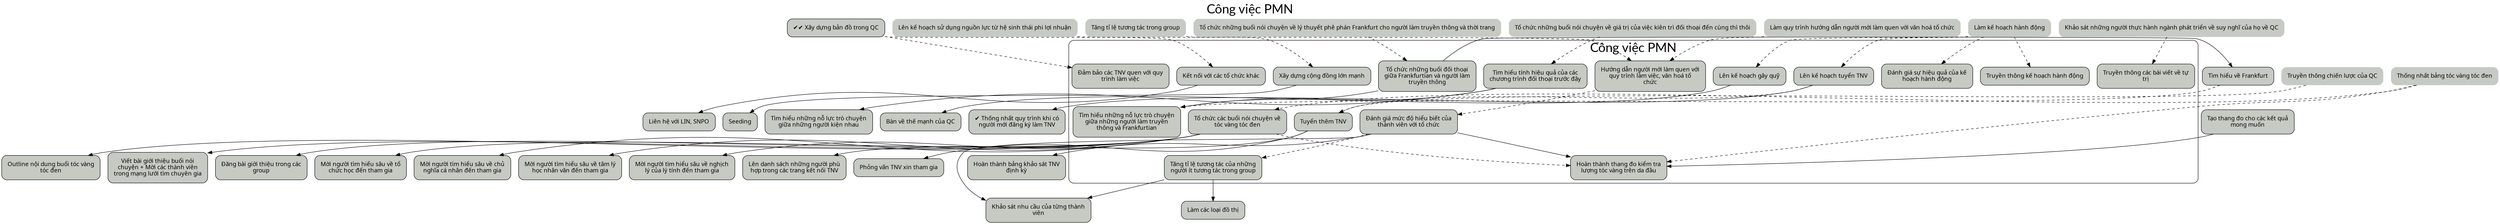 digraph "next"{

overlap=false
style=rounded
// ranksep="0.4";
label="Công việc PMN";
//sep=10
fontsize = 30
labelloc="t";
fontname="Lato";
//NODES
//====================


node [ shape=plaintext style="filled, rounded" fontname="SVN-Avo" margin=0.2 fillcolor="#c6cac3" ] //Reset style

//All masterGraph nodes

node [ shape=plaintext style="filled, rounded" fontname="SVN-Avo" margin=0.2 fillcolor="#c6cac3" ]

node [ shape=plaintext style="filled, rounded" fontname="SVN-Avo" margin=0.2 fillcolor="#c6cac3" ] //Reset style

//All Công việc thành phần nodes

node [ shape=polygon ]
"Hoàn thành thang đo kiểm tra lượng tóc vàng trên da đầu" [ label = "Hoàn thành thang đo kiểm tra\nlượng tóc vàng trên da đầu" ] 
"Outline nội dung buổi tóc vàng tóc đen" [ label = "Outline nội dung buổi tóc vàng\ntóc đen" ] 
"Lên danh sách những người phù hợp trong các trang kết nối TNV" [ label = "Lên danh sách những người phù\nhợp trong các trang kết nối TNV" ] 
"✔✔ Xây dựng bản đồ trong QC" [ label = "✔✔ Xây dựng bản đồ trong QC" ] 
"Seeding" [ label = "Seeding" ] 
"Khảo sát nhu cầu của từng thành viên" [ label = "Khảo sát nhu cầu của từng thành\nviên" ] 
"Làm các loại đồ thị" [ label = "Làm các loại đồ thị" ] 
"Khảo sát nhu cầu của từng thành viên" [ label = "Khảo sát nhu cầu của từng thành\nviên" ] 
"Khảo sát nhu cầu của từng thành viên" [ label = "Khảo sát nhu cầu của từng thành\nviên" ] 
"Liên hệ với LIN, SNPO" [ label = "Liên hệ với LIN, SNPO" ] 
"Tìm hiểu những nỗ lực trò chuyện giữa những người làm truyền thông và Frankfurtian" [ label = "Tìm hiểu những nỗ lực trò chuyện\ngiữa những người làm truyền\nthông và Frankfurtian" ] 
"Tìm hiểu về Frankfurt" [ label = "Tìm hiểu về Frankfurt" ] 
"Viết bài giới thiệu buổi nói chuyện + Mời các thành viên trong mạng lưới tìm chuyên gia" [ label = "Viết bài giới thiệu buổi nói\nchuyện + Mời các thành viên\ntrong mạng lưới tìm chuyên gia" ] 
"Đăng bài giới thiệu trong các group" [ label = "Đăng bài giới thiệu trong các\ngroup" ] 
"Mời người tìm hiểu sâu về tổ chức học đến tham gia" [ label = "Mời người tìm hiểu sâu về tổ\nchức học đến tham gia" ] 
"Mời người tìm hiểu sâu về chủ nghĩa cá nhân đến tham gia" [ label = "Mời người tìm hiểu sâu về chủ\nnghĩa cá nhân đến tham gia" ] 
"Mời người tìm hiểu sâu về tâm lý học nhân văn đến tham gia" [ label = "Mời người tìm hiểu sâu về tâm lý\nhọc nhân văn đến tham gia" ] 
"Mời người tìm hiểu sâu về nghịch lý của lý tính đến tham gia" [ label = "Mời người tìm hiểu sâu về nghịch\nlý của lý tính đến tham gia" ] 
"Outline nội dung buổi tóc vàng tóc đen" [ label = "Outline nội dung buổi tóc vàng\ntóc đen" ] 
"Tìm hiểu những nỗ lực trò chuyện giữa những người làm truyền thông và Frankfurtian" [ label = "Tìm hiểu những nỗ lực trò chuyện\ngiữa những người làm truyền\nthông và Frankfurtian" ] 
"Tìm hiểu những nỗ lực trò chuyện giữa những người kiện nhau" [ label = "Tìm hiểu những nỗ lực trò chuyện\ngiữa những người kiện nhau" ] 
"Lên danh sách những người phù hợp trong các trang kết nối TNV" [ label = "Lên danh sách những người phù\nhợp trong các trang kết nối TNV" ] 
"Phỏng vấn TNV xin tham gia" [ label = "Phỏng vấn TNV xin tham gia" ] 
"✔ Thống nhất quy trình khi có người mới đăng ký làm TNV" [ label = "✔ Thống nhất quy trình khi có\nngười mới đăng ký làm TNV" ] 
"Bàn về thế mạnh của QC" [ label = "Bàn về thế mạnh của QC" ] 
"Outline nội dung buổi tóc vàng tóc đen" [ label = "Outline nội dung buổi tóc vàng\ntóc đen" ] 
"Tạo thang đo cho các kết quả mong muốn" [ label = "Tạo thang đo cho các kết quả\nmong muốn" ] 
"Hoàn thành thang đo kiểm tra lượng tóc vàng trên da đầu" [ label = "Hoàn thành thang đo kiểm tra\nlượng tóc vàng trên da đầu" ] 
"Hoàn thành bảng khảo sát TNV định kỳ" [ label = "Hoàn thành bảng khảo sát TNV\nđịnh kỳ" ] 
"Khảo sát nhu cầu của từng thành viên" [ label = "Khảo sát nhu cầu của từng thành\nviên" ] 

node [ shape=plaintext style="filled, rounded" fontname="SVN-Avo" margin=0.2 fillcolor="#c6cac3" ] //Reset style

//All next nodes
subgraph cluster_next{


node [ shape=polygon ]
"Tổ chức các buổi nói chuyện về tóc vàng tóc đen" [ label = "Tổ chức các buổi nói chuyện về\ntóc vàng tóc đen" ] 
"Hoàn thành thang đo kiểm tra lượng tóc vàng trên da đầu" [ label = "Hoàn thành thang đo kiểm tra\nlượng tóc vàng trên da đầu" ] 
"Kết nối với các tổ chức khác" [ label = "Kết nối với các tổ chức khác" ] 
"Xây dựng cộng đồng lớn mạnh" [ label = "Xây dựng cộng đồng lớn mạnh" ] 
"Tuyển thêm TNV" [ label = "Tuyển thêm TNV" ] 
"Tổ chức những buổi đối thoại giữa Frankfurtian và người làm truyền thông" [ label = "Tổ chức những buổi đối thoại\ngiữa Frankfurtian và người làm\ntruyền thông" ] 
"Tìm hiểu tính hiệu quả của các chương trình đối thoại trước đây" [ label = "Tìm hiểu tính hiệu quả của các\nchương trình đối thoại trước đây" ] 
"Hoàn thành thang đo kiểm tra lượng tóc vàng trên da đầu" [ label = "Hoàn thành thang đo kiểm tra\nlượng tóc vàng trên da đầu" ] 
"Tìm hiểu những nỗ lực trò chuyện giữa những người làm truyền thông và Frankfurtian" [ label = "Tìm hiểu những nỗ lực trò chuyện\ngiữa những người làm truyền\nthông và Frankfurtian" ] 
"Đảm bảo các TNV quen với quy trình làm việc" [ label = "Đảm bảo các TNV quen với quy\ntrình làm việc" ] 
"Hướng dẫn người mới làm quen với quy trình làm việc, văn hoá tổ chức" [ label = "Hướng dẫn người mới làm quen với\nquy trình làm việc, văn hoá tổ\nchức" ] 
"Tuyển thêm TNV" [ label = "Tuyển thêm TNV" ] 
"Hướng dẫn người mới làm quen với quy trình làm việc, văn hoá tổ chức" [ label = "Hướng dẫn người mới làm quen với\nquy trình làm việc, văn hoá tổ\nchức" ] 
"Truyền thông kế hoạch hành động" [ label = "Truyền thông kế hoạch hành động" ] 
"Đánh giá sự hiệu quả của kế hoạch hành động" [ label = "Đánh giá sự hiệu quả của kế\nhoạch hành động" ] 
"Lên kế hoạch gây quỹ" [ label = "Lên kế hoạch gây quỹ" ] 
"Lên kế hoạch tuyển TNV" [ label = "Lên kế hoạch tuyển TNV" ] 
"Đánh giá mức độ hiểu biết của thành viên với tổ chức" [ label = "Đánh giá mức độ hiểu biết của\nthành viên với tổ chức" ] 
"Tăng tỉ lệ tương tác của những người ít tương tác trong group" [ label = "Tăng tỉ lệ tương tác của những\nngười ít tương tác trong group" ] 
"Truyền thông các bài viết về tự trị" [ label = "Truyền thông các bài viết về tự\ntrị" ] 
}


//EDGES
//====================

edge [ penwidth=1 ] //Reset style

//All masterGraph edges

edge [ penwidth=1 ]

edge [ penwidth=1 ] //Reset style

//All Công việc thành phần edges

edge [ penwidth=1 style=solid ]
"Tạo thang đo cho các kết quả mong muốn" -> "Hoàn thành thang đo kiểm tra lượng tóc vàng trên da đầu"
"Xây dựng cộng đồng lớn mạnh" -> "Seeding"
"Tăng tỉ lệ tương tác của những người ít tương tác trong group" -> "Làm các loại đồ thị"
"Tăng tỉ lệ tương tác của những người ít tương tác trong group" -> "Khảo sát nhu cầu của từng thành viên"
"Kết nối với các tổ chức khác" -> "Liên hệ với LIN, SNPO"
"Tổ chức những buổi đối thoại giữa Frankfurtian và người làm truyền thông" -> "Tìm hiểu những nỗ lực trò chuyện giữa những người làm truyền thông và Frankfurtian"
"Tổ chức những buổi đối thoại giữa Frankfurtian và người làm truyền thông" -> "Tìm hiểu về Frankfurt"
"Tổ chức các buổi nói chuyện về tóc vàng tóc đen" -> "Viết bài giới thiệu buổi nói chuyện + Mời các thành viên trong mạng lưới tìm chuyên gia"
"Tổ chức các buổi nói chuyện về tóc vàng tóc đen" -> "Đăng bài giới thiệu trong các group"
"Tổ chức các buổi nói chuyện về tóc vàng tóc đen" -> "Mời người tìm hiểu sâu về tổ chức học đến tham gia"
"Tổ chức các buổi nói chuyện về tóc vàng tóc đen" -> "Mời người tìm hiểu sâu về chủ nghĩa cá nhân đến tham gia"
"Tổ chức các buổi nói chuyện về tóc vàng tóc đen" -> "Mời người tìm hiểu sâu về tâm lý học nhân văn đến tham gia"
"Tổ chức các buổi nói chuyện về tóc vàng tóc đen" -> "Mời người tìm hiểu sâu về nghịch lý của lý tính đến tham gia"
"Tổ chức các buổi nói chuyện về tóc vàng tóc đen" -> "Outline nội dung buổi tóc vàng tóc đen"
"Tìm hiểu tính hiệu quả của các chương trình đối thoại trước đây" -> "Tìm hiểu những nỗ lực trò chuyện giữa những người làm truyền thông và Frankfurtian"
"Tìm hiểu tính hiệu quả của các chương trình đối thoại trước đây" -> "Tìm hiểu những nỗ lực trò chuyện giữa những người kiện nhau"
"Tuyển thêm TNV" -> "Lên danh sách những người phù hợp trong các trang kết nối TNV"
"Tuyển thêm TNV" -> "Phỏng vấn TNV xin tham gia"
"Lên kế hoạch tuyển TNV" -> "✔ Thống nhất quy trình khi có người mới đăng ký làm TNV"
"Lên kế hoạch gây quỹ" -> "Bàn về thế mạnh của QC"
"Đánh giá mức độ hiểu biết của thành viên với tổ chức" -> "Hoàn thành thang đo kiểm tra lượng tóc vàng trên da đầu"
"Đánh giá mức độ hiểu biết của thành viên với tổ chức" -> "Hoàn thành bảng khảo sát TNV định kỳ"
"Đánh giá mức độ hiểu biết của thành viên với tổ chức" -> "Khảo sát nhu cầu của từng thành viên"

edge [ penwidth=1 ] //Reset style

//All next edges

edge [ penwidth=1 style=dashed ]
"Thống nhất bảng tóc vàng tóc đen" -> "Tổ chức các buổi nói chuyện về tóc vàng tóc đen"
"Thống nhất bảng tóc vàng tóc đen" -> "Hoàn thành thang đo kiểm tra lượng tóc vàng trên da đầu"
"Lên kế hoạch sử dụng nguồn lực từ hệ sinh thái phi lợi nhuận" -> "Kết nối với các tổ chức khác"
"Tăng tỉ lệ tương tác trong group" -> "Xây dựng cộng đồng lớn mạnh"
"Truyền thông chiến lược của QC" -> "Tuyển thêm TNV"
"Tổ chức những buổi nói chuyện về lý thuyết phê phán Frankfurt cho người làm truyền thông và thời trang" -> "Tổ chức những buổi đối thoại giữa Frankfurtian và người làm truyền thông"
"Tổ chức những buổi nói chuyện về giá trị của việc kiên trì đối thoại đến cùng thì thôi" -> "Tìm hiểu tính hiệu quả của các chương trình đối thoại trước đây"
"Tổ chức các buổi nói chuyện về tóc vàng tóc đen" -> "Hoàn thành thang đo kiểm tra lượng tóc vàng trên da đầu"
"Tìm hiểu về Frankfurt" -> "Tìm hiểu những nỗ lực trò chuyện giữa những người làm truyền thông và Frankfurtian"
"✔✔ Xây dựng bản đồ trong QC" -> "Đảm bảo các TNV quen với quy trình làm việc"
"✔✔ Xây dựng bản đồ trong QC" -> "Hướng dẫn người mới làm quen với quy trình làm việc, văn hoá tổ chức"
"Lên kế hoạch tuyển TNV" -> "Tuyển thêm TNV"
"Làm quy trình hướng dẫn người mới làm quen với văn hoá tổ chức" -> "Hướng dẫn người mới làm quen với quy trình làm việc, văn hoá tổ chức"
"Làm kế hoạch hành động" -> "Truyền thông kế hoạch hành động"
"Làm kế hoạch hành động" -> "Đánh giá sự hiệu quả của kế hoạch hành động"
"Làm kế hoạch hành động" -> "Lên kế hoạch gây quỹ"
"Làm kế hoạch hành động" -> "Lên kế hoạch tuyển TNV"
"Hướng dẫn người mới làm quen với quy trình làm việc, văn hoá tổ chức" -> "Đánh giá mức độ hiểu biết của thành viên với tổ chức"
"Đánh giá mức độ hiểu biết của thành viên với tổ chức" -> "Tăng tỉ lệ tương tác của những người ít tương tác trong group"
"Khảo sát những người thực hành ngành phát triển về suy nghĩ của họ về QC" -> "Truyền thông các bài viết về tự trị"

}